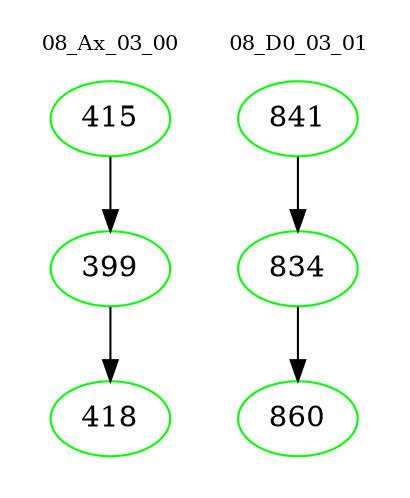 digraph{
subgraph cluster_0 {
color = white
label = "08_Ax_03_00";
fontsize=10;
T0_415 [label="415", color="green"]
T0_415 -> T0_399 [color="black"]
T0_399 [label="399", color="green"]
T0_399 -> T0_418 [color="black"]
T0_418 [label="418", color="green"]
}
subgraph cluster_1 {
color = white
label = "08_D0_03_01";
fontsize=10;
T1_841 [label="841", color="green"]
T1_841 -> T1_834 [color="black"]
T1_834 [label="834", color="green"]
T1_834 -> T1_860 [color="black"]
T1_860 [label="860", color="green"]
}
}
